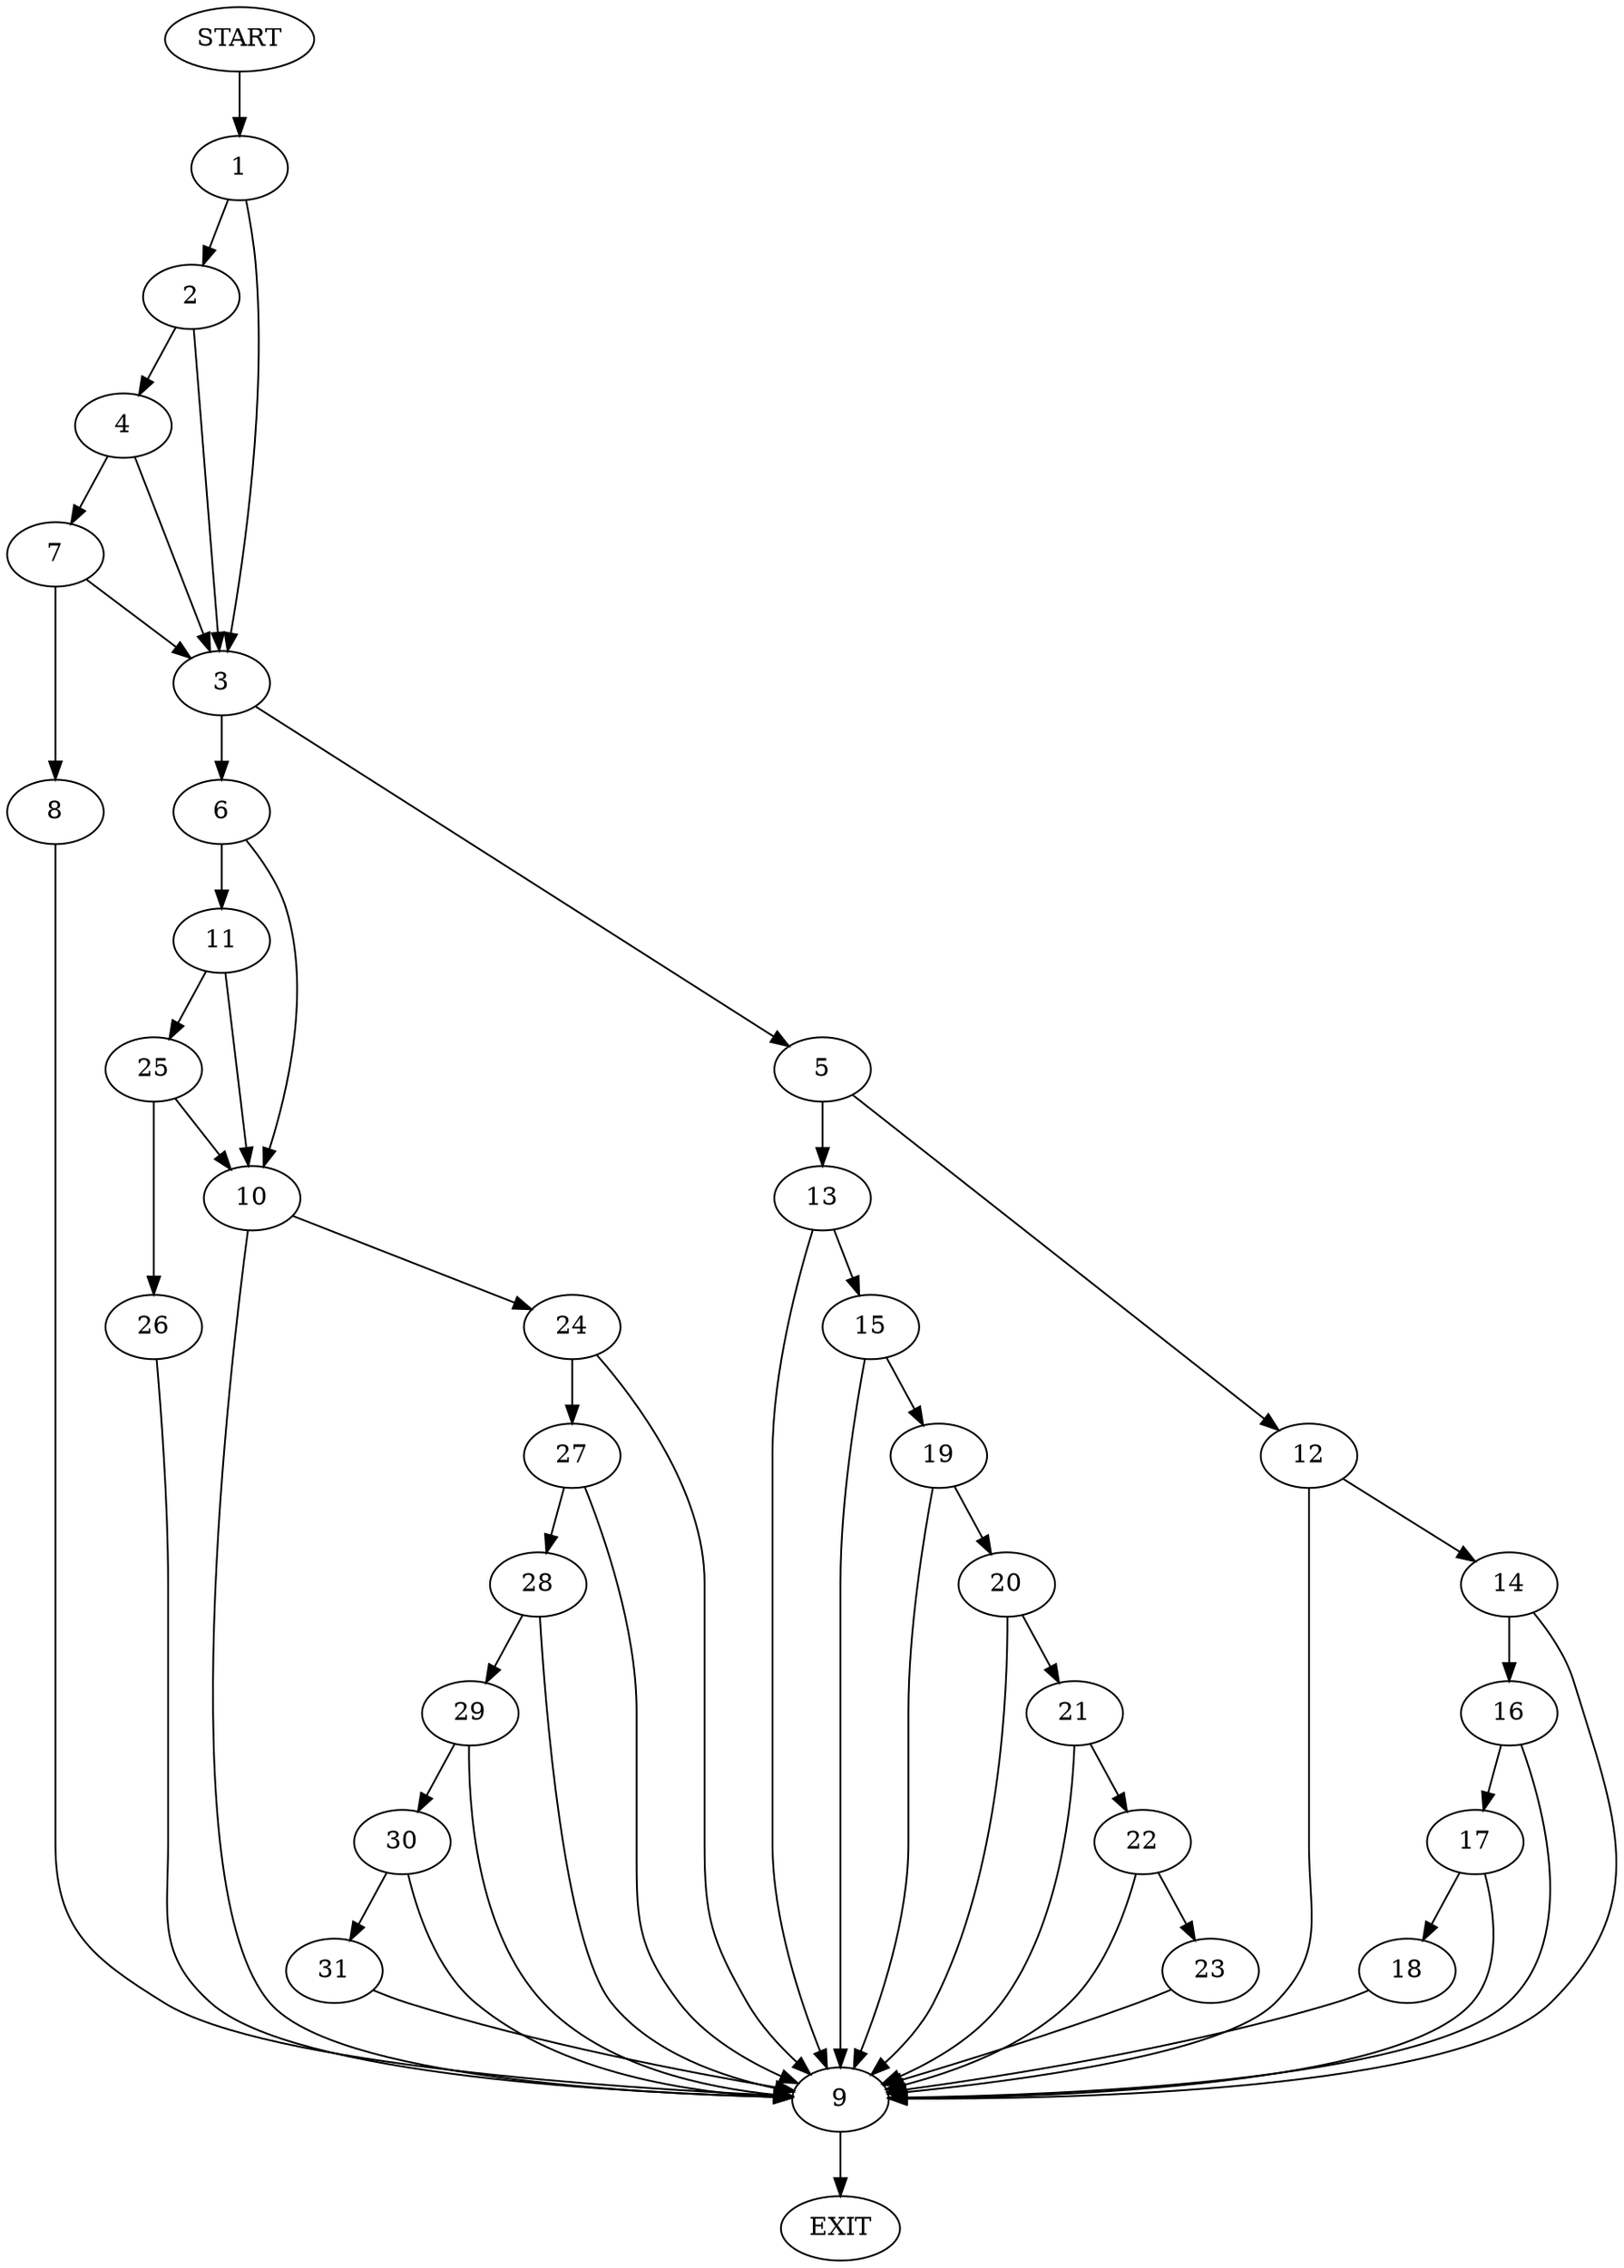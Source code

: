 digraph {
0 [label="START"];
1;
2;
3;
4;
5;
6;
7;
8;
9;
10;
11;
12;
13;
14;
15;
16;
17;
18;
19;
20;
21;
22;
23;
24;
25;
26;
27;
28;
29;
30;
31;
32 [label="EXIT"];
0 -> 1;
1 -> 2;
1 -> 3;
2 -> 4;
2 -> 3;
3 -> 5;
3 -> 6;
4 -> 7;
4 -> 3;
7 -> 8;
7 -> 3;
8 -> 9;
9 -> 32;
6 -> 10;
6 -> 11;
5 -> 12;
5 -> 13;
12 -> 9;
12 -> 14;
13 -> 9;
13 -> 15;
14 -> 16;
14 -> 9;
16 -> 17;
16 -> 9;
17 -> 18;
17 -> 9;
18 -> 9;
15 -> 19;
15 -> 9;
19 -> 20;
19 -> 9;
20 -> 21;
20 -> 9;
21 -> 22;
21 -> 9;
22 -> 23;
22 -> 9;
23 -> 9;
10 -> 9;
10 -> 24;
11 -> 10;
11 -> 25;
25 -> 10;
25 -> 26;
26 -> 9;
24 -> 9;
24 -> 27;
27 -> 9;
27 -> 28;
28 -> 9;
28 -> 29;
29 -> 9;
29 -> 30;
30 -> 31;
30 -> 9;
31 -> 9;
}
